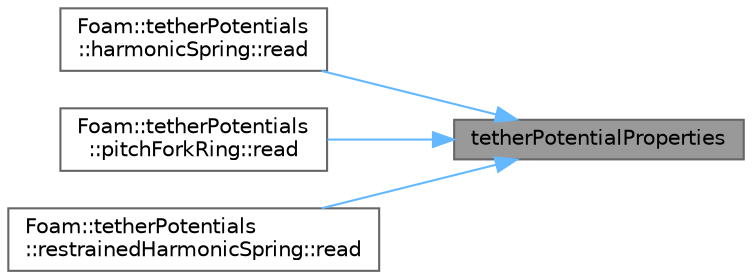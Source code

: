 digraph "tetherPotentialProperties"
{
 // LATEX_PDF_SIZE
  bgcolor="transparent";
  edge [fontname=Helvetica,fontsize=10,labelfontname=Helvetica,labelfontsize=10];
  node [fontname=Helvetica,fontsize=10,shape=box,height=0.2,width=0.4];
  rankdir="RL";
  Node1 [id="Node000001",label="tetherPotentialProperties",height=0.2,width=0.4,color="gray40", fillcolor="grey60", style="filled", fontcolor="black",tooltip=" "];
  Node1 -> Node2 [id="edge1_Node000001_Node000002",dir="back",color="steelblue1",style="solid",tooltip=" "];
  Node2 [id="Node000002",label="Foam::tetherPotentials\l::harmonicSpring::read",height=0.2,width=0.4,color="grey40", fillcolor="white", style="filled",URL="$classFoam_1_1tetherPotentials_1_1harmonicSpring.html#a90f63ba9be6a6529eed861f28787f825",tooltip=" "];
  Node1 -> Node3 [id="edge2_Node000001_Node000003",dir="back",color="steelblue1",style="solid",tooltip=" "];
  Node3 [id="Node000003",label="Foam::tetherPotentials\l::pitchForkRing::read",height=0.2,width=0.4,color="grey40", fillcolor="white", style="filled",URL="$classFoam_1_1tetherPotentials_1_1pitchForkRing.html#a90f63ba9be6a6529eed861f28787f825",tooltip=" "];
  Node1 -> Node4 [id="edge3_Node000001_Node000004",dir="back",color="steelblue1",style="solid",tooltip=" "];
  Node4 [id="Node000004",label="Foam::tetherPotentials\l::restrainedHarmonicSpring::read",height=0.2,width=0.4,color="grey40", fillcolor="white", style="filled",URL="$classFoam_1_1tetherPotentials_1_1restrainedHarmonicSpring.html#a90f63ba9be6a6529eed861f28787f825",tooltip=" "];
}
